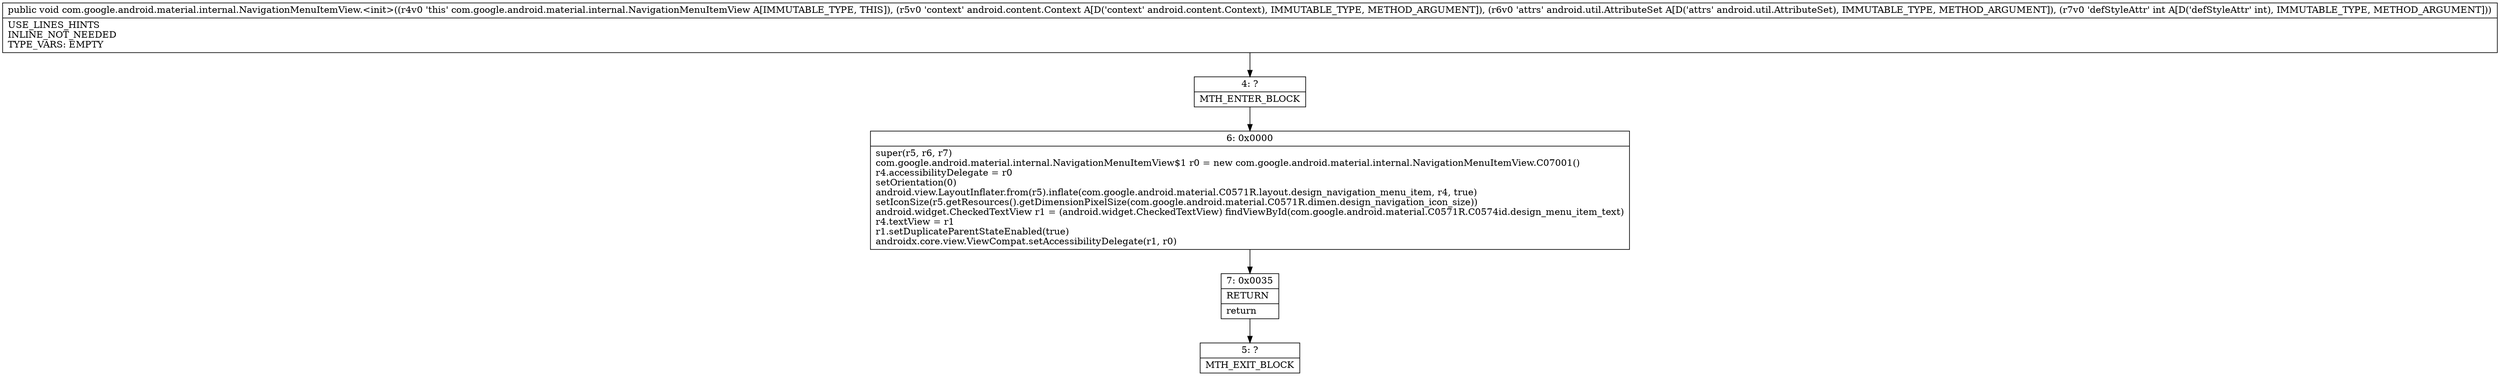 digraph "CFG forcom.google.android.material.internal.NavigationMenuItemView.\<init\>(Landroid\/content\/Context;Landroid\/util\/AttributeSet;I)V" {
Node_4 [shape=record,label="{4\:\ ?|MTH_ENTER_BLOCK\l}"];
Node_6 [shape=record,label="{6\:\ 0x0000|super(r5, r6, r7)\lcom.google.android.material.internal.NavigationMenuItemView$1 r0 = new com.google.android.material.internal.NavigationMenuItemView.C07001()\lr4.accessibilityDelegate = r0\lsetOrientation(0)\landroid.view.LayoutInflater.from(r5).inflate(com.google.android.material.C0571R.layout.design_navigation_menu_item, r4, true)\lsetIconSize(r5.getResources().getDimensionPixelSize(com.google.android.material.C0571R.dimen.design_navigation_icon_size))\landroid.widget.CheckedTextView r1 = (android.widget.CheckedTextView) findViewById(com.google.android.material.C0571R.C0574id.design_menu_item_text)\lr4.textView = r1\lr1.setDuplicateParentStateEnabled(true)\landroidx.core.view.ViewCompat.setAccessibilityDelegate(r1, r0)\l}"];
Node_7 [shape=record,label="{7\:\ 0x0035|RETURN\l|return\l}"];
Node_5 [shape=record,label="{5\:\ ?|MTH_EXIT_BLOCK\l}"];
MethodNode[shape=record,label="{public void com.google.android.material.internal.NavigationMenuItemView.\<init\>((r4v0 'this' com.google.android.material.internal.NavigationMenuItemView A[IMMUTABLE_TYPE, THIS]), (r5v0 'context' android.content.Context A[D('context' android.content.Context), IMMUTABLE_TYPE, METHOD_ARGUMENT]), (r6v0 'attrs' android.util.AttributeSet A[D('attrs' android.util.AttributeSet), IMMUTABLE_TYPE, METHOD_ARGUMENT]), (r7v0 'defStyleAttr' int A[D('defStyleAttr' int), IMMUTABLE_TYPE, METHOD_ARGUMENT]))  | USE_LINES_HINTS\lINLINE_NOT_NEEDED\lTYPE_VARS: EMPTY\l}"];
MethodNode -> Node_4;Node_4 -> Node_6;
Node_6 -> Node_7;
Node_7 -> Node_5;
}

